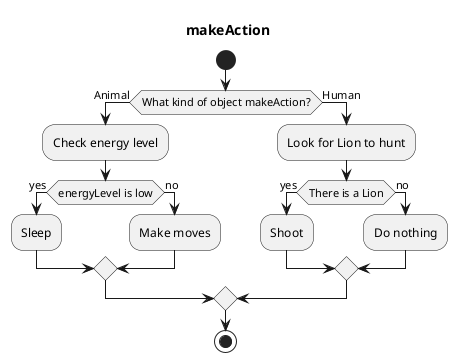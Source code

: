 @startuml
title makeAction
start
if(What kind of object makeAction?) then(Animal)
    :Check energy level;
    if(energyLevel is low) then (yes)
        :Sleep;
    else(no)
        :Make moves;
    endif
else(Human)
    :Look for Lion to hunt;
    if(There is a Lion) then (yes)
        :Shoot;
    else(no)
        :Do nothing;
    endif;
endif
stop
@enduml